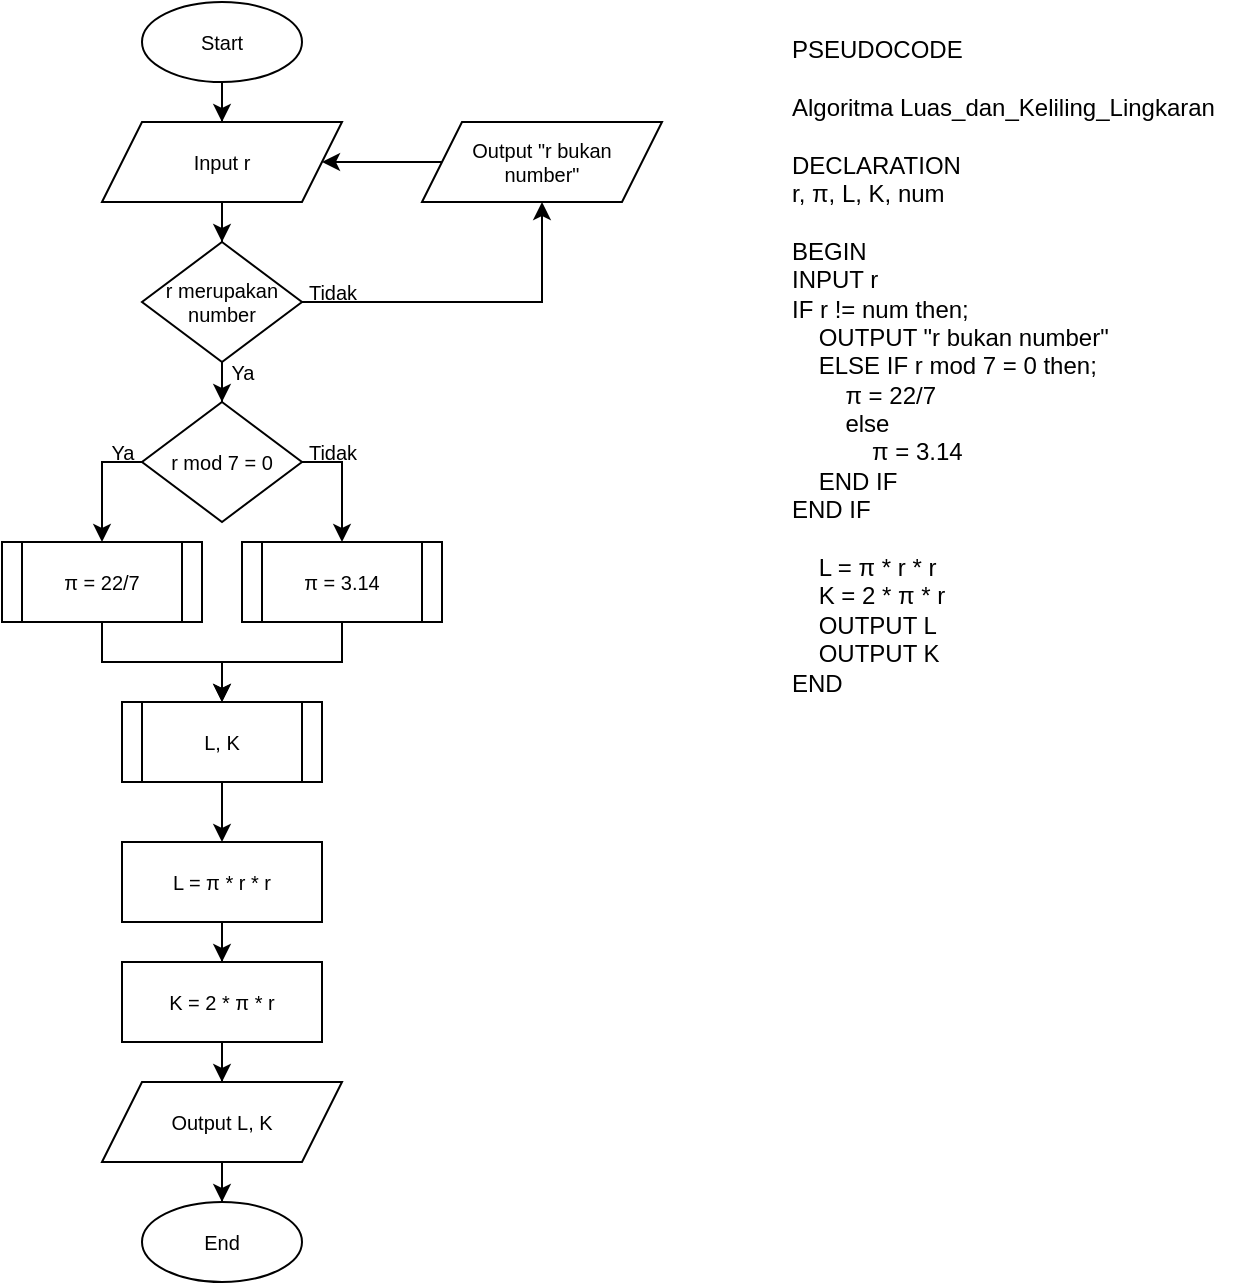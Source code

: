 <mxfile version="22.0.6" type="github" pages="2">
  <diagram name="Luas dan Keliling Lingkaran" id="As60NBWmITr6IcEahLj_">
    <mxGraphModel dx="733" dy="365" grid="1" gridSize="10" guides="1" tooltips="1" connect="1" arrows="1" fold="1" page="1" pageScale="1" pageWidth="850" pageHeight="1100" math="0" shadow="0">
      <root>
        <mxCell id="0" />
        <mxCell id="1" parent="0" />
        <mxCell id="t3VwvEb-FSoNEl8GtmgG-22" style="edgeStyle=orthogonalEdgeStyle;rounded=0;orthogonalLoop=1;jettySize=auto;html=1;entryX=0.5;entryY=0;entryDx=0;entryDy=0;fontSize=10;" edge="1" parent="1" source="t3VwvEb-FSoNEl8GtmgG-6" target="t3VwvEb-FSoNEl8GtmgG-13">
          <mxGeometry relative="1" as="geometry" />
        </mxCell>
        <mxCell id="t3VwvEb-FSoNEl8GtmgG-6" value="Start" style="ellipse;whiteSpace=wrap;html=1;fontSize=10;" vertex="1" parent="1">
          <mxGeometry x="80" y="10" width="80" height="40" as="geometry" />
        </mxCell>
        <mxCell id="t3VwvEb-FSoNEl8GtmgG-24" style="edgeStyle=orthogonalEdgeStyle;rounded=0;orthogonalLoop=1;jettySize=auto;html=1;entryX=0.5;entryY=0;entryDx=0;entryDy=0;fontSize=10;" edge="1" parent="1" source="t3VwvEb-FSoNEl8GtmgG-8" target="t3VwvEb-FSoNEl8GtmgG-14">
          <mxGeometry relative="1" as="geometry" />
        </mxCell>
        <mxCell id="t3VwvEb-FSoNEl8GtmgG-39" style="edgeStyle=orthogonalEdgeStyle;rounded=0;orthogonalLoop=1;jettySize=auto;html=1;entryX=0.5;entryY=1;entryDx=0;entryDy=0;" edge="1" parent="1" source="t3VwvEb-FSoNEl8GtmgG-8" target="t3VwvEb-FSoNEl8GtmgG-37">
          <mxGeometry relative="1" as="geometry" />
        </mxCell>
        <mxCell id="t3VwvEb-FSoNEl8GtmgG-8" value="r merupakan number" style="rhombus;whiteSpace=wrap;html=1;fontSize=10;" vertex="1" parent="1">
          <mxGeometry x="80" y="130" width="80" height="60" as="geometry" />
        </mxCell>
        <mxCell id="t3VwvEb-FSoNEl8GtmgG-32" style="edgeStyle=orthogonalEdgeStyle;rounded=0;orthogonalLoop=1;jettySize=auto;html=1;entryX=0.5;entryY=0;entryDx=0;entryDy=0;fontSize=10;" edge="1" parent="1" source="t3VwvEb-FSoNEl8GtmgG-9" target="t3VwvEb-FSoNEl8GtmgG-31">
          <mxGeometry relative="1" as="geometry" />
        </mxCell>
        <mxCell id="t3VwvEb-FSoNEl8GtmgG-9" value="π = 22/7" style="shape=process;whiteSpace=wrap;html=1;backgroundOutline=1;fontSize=10;" vertex="1" parent="1">
          <mxGeometry x="10" y="280" width="100" height="40" as="geometry" />
        </mxCell>
        <mxCell id="t3VwvEb-FSoNEl8GtmgG-28" style="edgeStyle=orthogonalEdgeStyle;rounded=0;orthogonalLoop=1;jettySize=auto;html=1;entryX=0.5;entryY=0;entryDx=0;entryDy=0;fontSize=10;" edge="1" parent="1" source="t3VwvEb-FSoNEl8GtmgG-10" target="t3VwvEb-FSoNEl8GtmgG-11">
          <mxGeometry relative="1" as="geometry" />
        </mxCell>
        <mxCell id="t3VwvEb-FSoNEl8GtmgG-10" value="L =&amp;nbsp;π * r * r" style="rounded=0;whiteSpace=wrap;html=1;fontSize=10;" vertex="1" parent="1">
          <mxGeometry x="70" y="430" width="100" height="40" as="geometry" />
        </mxCell>
        <mxCell id="t3VwvEb-FSoNEl8GtmgG-29" style="edgeStyle=orthogonalEdgeStyle;rounded=0;orthogonalLoop=1;jettySize=auto;html=1;entryX=0.5;entryY=0;entryDx=0;entryDy=0;fontSize=10;" edge="1" parent="1" source="t3VwvEb-FSoNEl8GtmgG-11" target="t3VwvEb-FSoNEl8GtmgG-12">
          <mxGeometry relative="1" as="geometry" />
        </mxCell>
        <mxCell id="t3VwvEb-FSoNEl8GtmgG-11" value="K = 2 *&amp;nbsp;π * r" style="rounded=0;whiteSpace=wrap;html=1;fontSize=10;" vertex="1" parent="1">
          <mxGeometry x="70" y="490" width="100" height="40" as="geometry" />
        </mxCell>
        <mxCell id="t3VwvEb-FSoNEl8GtmgG-30" style="edgeStyle=orthogonalEdgeStyle;rounded=0;orthogonalLoop=1;jettySize=auto;html=1;entryX=0.5;entryY=0;entryDx=0;entryDy=0;fontSize=10;" edge="1" parent="1" source="t3VwvEb-FSoNEl8GtmgG-12" target="t3VwvEb-FSoNEl8GtmgG-21">
          <mxGeometry relative="1" as="geometry" />
        </mxCell>
        <mxCell id="t3VwvEb-FSoNEl8GtmgG-12" value="Output L, K" style="shape=parallelogram;perimeter=parallelogramPerimeter;whiteSpace=wrap;html=1;fixedSize=1;fontSize=10;" vertex="1" parent="1">
          <mxGeometry x="60" y="550" width="120" height="40" as="geometry" />
        </mxCell>
        <mxCell id="t3VwvEb-FSoNEl8GtmgG-23" style="edgeStyle=orthogonalEdgeStyle;rounded=0;orthogonalLoop=1;jettySize=auto;html=1;entryX=0.5;entryY=0;entryDx=0;entryDy=0;fontSize=10;" edge="1" parent="1" source="t3VwvEb-FSoNEl8GtmgG-13" target="t3VwvEb-FSoNEl8GtmgG-8">
          <mxGeometry relative="1" as="geometry" />
        </mxCell>
        <mxCell id="t3VwvEb-FSoNEl8GtmgG-13" value="Input r" style="shape=parallelogram;perimeter=parallelogramPerimeter;whiteSpace=wrap;html=1;fixedSize=1;fontSize=10;" vertex="1" parent="1">
          <mxGeometry x="60" y="70" width="120" height="40" as="geometry" />
        </mxCell>
        <mxCell id="t3VwvEb-FSoNEl8GtmgG-16" style="edgeStyle=orthogonalEdgeStyle;rounded=0;orthogonalLoop=1;jettySize=auto;html=1;exitX=1;exitY=0.5;exitDx=0;exitDy=0;entryX=0.5;entryY=0;entryDx=0;entryDy=0;fontSize=10;" edge="1" parent="1" source="t3VwvEb-FSoNEl8GtmgG-14" target="t3VwvEb-FSoNEl8GtmgG-15">
          <mxGeometry relative="1" as="geometry" />
        </mxCell>
        <mxCell id="t3VwvEb-FSoNEl8GtmgG-17" style="edgeStyle=orthogonalEdgeStyle;rounded=0;orthogonalLoop=1;jettySize=auto;html=1;exitX=0;exitY=0.5;exitDx=0;exitDy=0;entryX=0.5;entryY=0;entryDx=0;entryDy=0;fontSize=10;" edge="1" parent="1" source="t3VwvEb-FSoNEl8GtmgG-14" target="t3VwvEb-FSoNEl8GtmgG-9">
          <mxGeometry relative="1" as="geometry" />
        </mxCell>
        <mxCell id="t3VwvEb-FSoNEl8GtmgG-14" value="r mod 7 = 0" style="rhombus;whiteSpace=wrap;html=1;fontSize=10;" vertex="1" parent="1">
          <mxGeometry x="80" y="210" width="80" height="60" as="geometry" />
        </mxCell>
        <mxCell id="t3VwvEb-FSoNEl8GtmgG-33" style="edgeStyle=orthogonalEdgeStyle;rounded=0;orthogonalLoop=1;jettySize=auto;html=1;entryX=0.5;entryY=0;entryDx=0;entryDy=0;fontSize=10;" edge="1" parent="1" source="t3VwvEb-FSoNEl8GtmgG-15" target="t3VwvEb-FSoNEl8GtmgG-31">
          <mxGeometry relative="1" as="geometry" />
        </mxCell>
        <mxCell id="t3VwvEb-FSoNEl8GtmgG-15" value="π = 3.14" style="shape=process;whiteSpace=wrap;html=1;backgroundOutline=1;fontSize=10;" vertex="1" parent="1">
          <mxGeometry x="130" y="280" width="100" height="40" as="geometry" />
        </mxCell>
        <mxCell id="t3VwvEb-FSoNEl8GtmgG-21" value="End" style="ellipse;whiteSpace=wrap;html=1;fontSize=10;" vertex="1" parent="1">
          <mxGeometry x="80" y="610" width="80" height="40" as="geometry" />
        </mxCell>
        <mxCell id="t3VwvEb-FSoNEl8GtmgG-34" style="edgeStyle=orthogonalEdgeStyle;rounded=0;orthogonalLoop=1;jettySize=auto;html=1;entryX=0.5;entryY=0;entryDx=0;entryDy=0;fontSize=10;" edge="1" parent="1" source="t3VwvEb-FSoNEl8GtmgG-31" target="t3VwvEb-FSoNEl8GtmgG-10">
          <mxGeometry relative="1" as="geometry" />
        </mxCell>
        <mxCell id="t3VwvEb-FSoNEl8GtmgG-31" value="L, K" style="shape=process;whiteSpace=wrap;html=1;backgroundOutline=1;fontSize=10;" vertex="1" parent="1">
          <mxGeometry x="70" y="360" width="100" height="40" as="geometry" />
        </mxCell>
        <mxCell id="t3VwvEb-FSoNEl8GtmgG-35" value="Ya" style="text;html=1;align=center;verticalAlign=middle;resizable=0;points=[];autosize=1;strokeColor=none;fillColor=none;fontSize=10;" vertex="1" parent="1">
          <mxGeometry x="110" y="180" width="40" height="30" as="geometry" />
        </mxCell>
        <mxCell id="t3VwvEb-FSoNEl8GtmgG-36" value="Tidak" style="text;html=1;align=center;verticalAlign=middle;resizable=0;points=[];autosize=1;strokeColor=none;fillColor=none;fontSize=10;" vertex="1" parent="1">
          <mxGeometry x="150" y="140" width="50" height="30" as="geometry" />
        </mxCell>
        <mxCell id="t3VwvEb-FSoNEl8GtmgG-40" style="edgeStyle=orthogonalEdgeStyle;rounded=0;orthogonalLoop=1;jettySize=auto;html=1;entryX=1;entryY=0.5;entryDx=0;entryDy=0;" edge="1" parent="1" source="t3VwvEb-FSoNEl8GtmgG-37" target="t3VwvEb-FSoNEl8GtmgG-13">
          <mxGeometry relative="1" as="geometry" />
        </mxCell>
        <mxCell id="t3VwvEb-FSoNEl8GtmgG-37" value="Output &quot;r bukan&lt;br&gt;number&quot;" style="shape=parallelogram;perimeter=parallelogramPerimeter;whiteSpace=wrap;html=1;fixedSize=1;fontSize=10;" vertex="1" parent="1">
          <mxGeometry x="220" y="70" width="120" height="40" as="geometry" />
        </mxCell>
        <mxCell id="t3VwvEb-FSoNEl8GtmgG-41" value="Ya" style="text;html=1;align=center;verticalAlign=middle;resizable=0;points=[];autosize=1;strokeColor=none;fillColor=none;fontSize=10;" vertex="1" parent="1">
          <mxGeometry x="50" y="220" width="40" height="30" as="geometry" />
        </mxCell>
        <mxCell id="t3VwvEb-FSoNEl8GtmgG-42" value="Tidak" style="text;html=1;align=center;verticalAlign=middle;resizable=0;points=[];autosize=1;strokeColor=none;fillColor=none;fontSize=10;" vertex="1" parent="1">
          <mxGeometry x="150" y="220" width="50" height="30" as="geometry" />
        </mxCell>
        <mxCell id="t3VwvEb-FSoNEl8GtmgG-43" value="PSEUDOCODE&lt;br&gt;&lt;br&gt;&lt;div&gt;Algoritma Luas_dan_Keliling_Lingkaran&lt;/div&gt;&lt;div&gt;&lt;br&gt;&lt;/div&gt;&lt;div&gt;DECLARATION&lt;/div&gt;&lt;div&gt;r, π, L, K, num&lt;/div&gt;&lt;div&gt;&lt;br&gt;&lt;/div&gt;&lt;div&gt;BEGIN&lt;/div&gt;&lt;div&gt;INPUT r&lt;span style=&quot;&quot;&gt;&lt;/span&gt;&lt;/div&gt;&lt;div&gt;IF r != num then;&lt;/div&gt;&lt;div&gt;&lt;span style=&quot;&quot;&gt;&lt;span style=&quot;&quot;&gt;&lt;span style=&quot;white-space: pre;&quot;&gt;&amp;nbsp;&amp;nbsp;&amp;nbsp;&amp;nbsp;&lt;/span&gt;&lt;/span&gt;OUTPUT &quot;r bukan number&quot;&lt;/span&gt;&lt;/div&gt;&lt;div&gt;&lt;span style=&quot;&quot;&gt;&lt;span style=&quot;&quot;&gt;&lt;span style=&quot;white-space: pre;&quot;&gt;&amp;nbsp;&amp;nbsp;&amp;nbsp;&amp;nbsp;&lt;/span&gt;&lt;/span&gt;ELSE IF r mod 7 = 0 then;&lt;/span&gt;&lt;/div&gt;&lt;div&gt;&lt;span style=&quot;&quot;&gt;&lt;span style=&quot;&quot;&gt;&lt;span style=&quot;white-space: pre;&quot;&gt;&amp;nbsp;&amp;nbsp;&amp;nbsp;&amp;nbsp;&lt;/span&gt;&lt;span style=&quot;white-space: pre;&quot;&gt;&amp;nbsp;&amp;nbsp;&amp;nbsp;&amp;nbsp;&lt;/span&gt;&lt;/span&gt;π = 22/7&lt;/span&gt;&lt;/div&gt;&lt;div&gt;&lt;span style=&quot;&quot;&gt;&lt;span style=&quot;&quot;&gt;&lt;span style=&quot;white-space: pre;&quot;&gt;&amp;nbsp;&amp;nbsp;&amp;nbsp;&amp;nbsp;&lt;/span&gt;&lt;span style=&quot;white-space: pre;&quot;&gt;&amp;nbsp;&amp;nbsp;&amp;nbsp;&amp;nbsp;&lt;/span&gt;&lt;/span&gt;else&lt;/span&gt;&lt;/div&gt;&lt;div&gt;&lt;span style=&quot;&quot;&gt;&lt;span style=&quot;&quot;&gt;&lt;span style=&quot;white-space: pre;&quot;&gt;&amp;nbsp;&amp;nbsp;&amp;nbsp;&amp;nbsp;&lt;/span&gt;&lt;span style=&quot;white-space: pre;&quot;&gt;&amp;nbsp;&amp;nbsp;&amp;nbsp;&amp;nbsp;&lt;/span&gt;&lt;span style=&quot;white-space: pre;&quot;&gt;&amp;nbsp;&amp;nbsp;&amp;nbsp;&amp;nbsp;&lt;/span&gt;&lt;/span&gt;π = 3.14&lt;/span&gt;&lt;/div&gt;&lt;div&gt;&lt;span style=&quot;&quot;&gt;&lt;span style=&quot;&quot;&gt;&lt;span style=&quot;white-space: pre;&quot;&gt;&amp;nbsp;&amp;nbsp;&amp;nbsp;&amp;nbsp;&lt;/span&gt;&lt;/span&gt;END IF&lt;/span&gt;&lt;/div&gt;&lt;div&gt;END IF&lt;/div&gt;&lt;div&gt;&lt;br&gt;&lt;/div&gt;&lt;div&gt;&lt;span style=&quot;&quot;&gt;&lt;span style=&quot;&quot;&gt;&lt;span style=&quot;white-space: pre;&quot;&gt;&amp;nbsp;&amp;nbsp;&amp;nbsp;&amp;nbsp;&lt;/span&gt;&lt;/span&gt;L = π * r * r&lt;/span&gt;&lt;/div&gt;&lt;div&gt;&lt;span style=&quot;&quot;&gt;&lt;span style=&quot;&quot;&gt;&lt;span style=&quot;white-space: pre;&quot;&gt;&amp;nbsp;&amp;nbsp;&amp;nbsp;&amp;nbsp;&lt;/span&gt;&lt;/span&gt;K = 2 * π * r&lt;/span&gt;&lt;/div&gt;&lt;div&gt;&lt;span style=&quot;&quot;&gt;&lt;span style=&quot;&quot;&gt;&lt;span style=&quot;white-space: pre;&quot;&gt;&amp;nbsp;&amp;nbsp;&amp;nbsp;&amp;nbsp;&lt;/span&gt;&lt;/span&gt;OUTPUT L&lt;/span&gt;&lt;/div&gt;&lt;div&gt;&lt;span style=&quot;&quot;&gt;&lt;span style=&quot;&quot;&gt;&lt;span style=&quot;white-space: pre;&quot;&gt;&amp;nbsp;&amp;nbsp;&amp;nbsp;&amp;nbsp;&lt;/span&gt;&lt;/span&gt;OUTPUT K&lt;/span&gt;&lt;/div&gt;&lt;div&gt;END&lt;/div&gt;" style="text;html=1;align=left;verticalAlign=top;resizable=0;points=[];autosize=1;strokeColor=none;fillColor=none;" vertex="1" parent="1">
          <mxGeometry x="403" y="20" width="230" height="340" as="geometry" />
        </mxCell>
      </root>
    </mxGraphModel>
  </diagram>
  <diagram id="wqfmr4jOKLkk4H2hwCI8" name="Luas Permukaan Dadu">
    <mxGraphModel dx="1035" dy="515" grid="1" gridSize="10" guides="1" tooltips="1" connect="1" arrows="1" fold="1" page="1" pageScale="1" pageWidth="850" pageHeight="1100" math="0" shadow="0">
      <root>
        <mxCell id="0" />
        <mxCell id="1" parent="0" />
        <mxCell id="BpDKCNNtxmS4av3gsoay-1" style="edgeStyle=orthogonalEdgeStyle;rounded=0;orthogonalLoop=1;jettySize=auto;html=1;entryX=0.5;entryY=0;entryDx=0;entryDy=0;fontSize=10;" edge="1" parent="1" source="BpDKCNNtxmS4av3gsoay-2" target="BpDKCNNtxmS4av3gsoay-6">
          <mxGeometry relative="1" as="geometry" />
        </mxCell>
        <mxCell id="BpDKCNNtxmS4av3gsoay-2" value="Start" style="ellipse;whiteSpace=wrap;html=1;fontSize=10;" vertex="1" parent="1">
          <mxGeometry x="80" y="10" width="80" height="40" as="geometry" />
        </mxCell>
        <mxCell id="BpDKCNNtxmS4av3gsoay-3" style="edgeStyle=orthogonalEdgeStyle;rounded=0;orthogonalLoop=1;jettySize=auto;html=1;entryX=0.5;entryY=1;entryDx=0;entryDy=0;" edge="1" parent="1" source="BpDKCNNtxmS4av3gsoay-4" target="BpDKCNNtxmS4av3gsoay-9">
          <mxGeometry relative="1" as="geometry" />
        </mxCell>
        <mxCell id="Ms2kodBLVWQleoR4uPTW-5" style="edgeStyle=orthogonalEdgeStyle;rounded=0;orthogonalLoop=1;jettySize=auto;html=1;entryX=0.5;entryY=0;entryDx=0;entryDy=0;" edge="1" parent="1" source="BpDKCNNtxmS4av3gsoay-4" target="Ms2kodBLVWQleoR4uPTW-4">
          <mxGeometry relative="1" as="geometry" />
        </mxCell>
        <mxCell id="BpDKCNNtxmS4av3gsoay-4" value="s merupakan number" style="rhombus;whiteSpace=wrap;html=1;fontSize=10;" vertex="1" parent="1">
          <mxGeometry x="80" y="130" width="80" height="60" as="geometry" />
        </mxCell>
        <mxCell id="BpDKCNNtxmS4av3gsoay-5" style="edgeStyle=orthogonalEdgeStyle;rounded=0;orthogonalLoop=1;jettySize=auto;html=1;entryX=0.5;entryY=0;entryDx=0;entryDy=0;fontSize=10;" edge="1" parent="1" source="BpDKCNNtxmS4av3gsoay-6" target="BpDKCNNtxmS4av3gsoay-4">
          <mxGeometry relative="1" as="geometry" />
        </mxCell>
        <mxCell id="BpDKCNNtxmS4av3gsoay-6" value="Input s" style="shape=parallelogram;perimeter=parallelogramPerimeter;whiteSpace=wrap;html=1;fixedSize=1;fontSize=10;" vertex="1" parent="1">
          <mxGeometry x="60" y="70" width="120" height="40" as="geometry" />
        </mxCell>
        <mxCell id="BpDKCNNtxmS4av3gsoay-7" value="Tidak" style="text;html=1;align=center;verticalAlign=middle;resizable=0;points=[];autosize=1;strokeColor=none;fillColor=none;fontSize=10;" vertex="1" parent="1">
          <mxGeometry x="150" y="140" width="50" height="30" as="geometry" />
        </mxCell>
        <mxCell id="BpDKCNNtxmS4av3gsoay-8" style="edgeStyle=orthogonalEdgeStyle;rounded=0;orthogonalLoop=1;jettySize=auto;html=1;entryX=1;entryY=0.5;entryDx=0;entryDy=0;" edge="1" parent="1" source="BpDKCNNtxmS4av3gsoay-9" target="BpDKCNNtxmS4av3gsoay-6">
          <mxGeometry relative="1" as="geometry" />
        </mxCell>
        <mxCell id="BpDKCNNtxmS4av3gsoay-9" value="Output &quot;s bukan&lt;br&gt;number&quot;" style="shape=parallelogram;perimeter=parallelogramPerimeter;whiteSpace=wrap;html=1;fixedSize=1;fontSize=10;" vertex="1" parent="1">
          <mxGeometry x="220" y="70" width="120" height="40" as="geometry" />
        </mxCell>
        <mxCell id="Ms2kodBLVWQleoR4uPTW-7" style="edgeStyle=orthogonalEdgeStyle;rounded=0;orthogonalLoop=1;jettySize=auto;html=1;entryX=0.5;entryY=0;entryDx=0;entryDy=0;" edge="1" parent="1" source="Ms2kodBLVWQleoR4uPTW-1" target="Ms2kodBLVWQleoR4uPTW-2">
          <mxGeometry relative="1" as="geometry" />
        </mxCell>
        <mxCell id="Ms2kodBLVWQleoR4uPTW-1" value="LP = 6 * s * s" style="rounded=0;whiteSpace=wrap;html=1;fontSize=10;" vertex="1" parent="1">
          <mxGeometry x="70" y="280" width="100" height="40" as="geometry" />
        </mxCell>
        <mxCell id="Ms2kodBLVWQleoR4uPTW-8" style="edgeStyle=orthogonalEdgeStyle;rounded=0;orthogonalLoop=1;jettySize=auto;html=1;entryX=0.5;entryY=0;entryDx=0;entryDy=0;" edge="1" parent="1" source="Ms2kodBLVWQleoR4uPTW-2" target="Ms2kodBLVWQleoR4uPTW-3">
          <mxGeometry relative="1" as="geometry" />
        </mxCell>
        <mxCell id="Ms2kodBLVWQleoR4uPTW-2" value="Output LP" style="shape=parallelogram;perimeter=parallelogramPerimeter;whiteSpace=wrap;html=1;fixedSize=1;fontSize=10;" vertex="1" parent="1">
          <mxGeometry x="60" y="350" width="120" height="40" as="geometry" />
        </mxCell>
        <mxCell id="Ms2kodBLVWQleoR4uPTW-3" value="End" style="ellipse;whiteSpace=wrap;html=1;fontSize=10;" vertex="1" parent="1">
          <mxGeometry x="80" y="410" width="80" height="40" as="geometry" />
        </mxCell>
        <mxCell id="Ms2kodBLVWQleoR4uPTW-6" style="edgeStyle=orthogonalEdgeStyle;rounded=0;orthogonalLoop=1;jettySize=auto;html=1;entryX=0.5;entryY=0;entryDx=0;entryDy=0;" edge="1" parent="1" source="Ms2kodBLVWQleoR4uPTW-4" target="Ms2kodBLVWQleoR4uPTW-1">
          <mxGeometry relative="1" as="geometry" />
        </mxCell>
        <mxCell id="Ms2kodBLVWQleoR4uPTW-4" value="LP" style="shape=process;whiteSpace=wrap;html=1;backgroundOutline=1;fontSize=10;" vertex="1" parent="1">
          <mxGeometry x="70" y="210" width="100" height="40" as="geometry" />
        </mxCell>
        <mxCell id="Ms2kodBLVWQleoR4uPTW-9" value="Ya" style="text;html=1;align=center;verticalAlign=middle;resizable=0;points=[];autosize=1;strokeColor=none;fillColor=none;fontSize=10;" vertex="1" parent="1">
          <mxGeometry x="110" y="180" width="40" height="30" as="geometry" />
        </mxCell>
        <mxCell id="Ms2kodBLVWQleoR4uPTW-10" value="PSEUDOCODE&lt;br&gt;&lt;div&gt;Algoritma Luas_Permukaan_Dadu&lt;/div&gt;&lt;div&gt;&lt;br&gt;&lt;/div&gt;&lt;div&gt;DECLARATION&lt;/div&gt;&lt;div&gt;s, LP, num&lt;/div&gt;&lt;div&gt;&lt;br&gt;&lt;/div&gt;&lt;div&gt;BEGIN&lt;/div&gt;&lt;div&gt;INPUT s&lt;span style=&quot;&quot;&gt;&lt;/span&gt;&lt;/div&gt;&lt;div&gt;IF r != num then;&lt;/div&gt;&lt;div&gt;&lt;span style=&quot;&quot;&gt;&lt;span style=&quot;&quot;&gt;&lt;span style=&quot;white-space: pre;&quot;&gt;&amp;nbsp;&amp;nbsp;&amp;nbsp;&amp;nbsp;&lt;/span&gt;&lt;/span&gt;OUTPUT &quot;r bukan number&quot;&lt;/span&gt;&lt;/div&gt;&lt;div&gt;&lt;span style=&quot;&quot;&gt;&lt;span style=&quot;&quot;&gt;&lt;span style=&quot;white-space: pre;&quot;&gt;&amp;nbsp;&amp;nbsp;&amp;nbsp;&amp;nbsp;&lt;/span&gt;&lt;/span&gt;else&lt;/span&gt;&lt;/div&gt;&lt;div&gt;&lt;span style=&quot;&quot;&gt;&lt;span style=&quot;&quot;&gt;&lt;span style=&quot;white-space: pre;&quot;&gt;&amp;nbsp;&amp;nbsp;&amp;nbsp;&amp;nbsp;&lt;/span&gt;&lt;span style=&quot;white-space: pre;&quot;&gt;&amp;nbsp;&amp;nbsp;&amp;nbsp;&amp;nbsp;&lt;/span&gt;&lt;/span&gt;LP = 6 * s * s&lt;/span&gt;&lt;/div&gt;&lt;div&gt;END IF&lt;/div&gt;&lt;div&gt;&lt;span style=&quot;&quot;&gt;&lt;span style=&quot;&quot;&gt;&lt;span style=&quot;white-space: pre;&quot;&gt;&amp;nbsp;&amp;nbsp;&amp;nbsp;&amp;nbsp;&lt;/span&gt;&lt;/span&gt;OUTPUT LP&lt;/span&gt;&lt;/div&gt;&lt;div&gt;END&lt;/div&gt;" style="text;html=1;align=left;verticalAlign=top;resizable=0;points=[];autosize=1;strokeColor=none;fillColor=none;" vertex="1" parent="1">
          <mxGeometry x="395" y="48" width="210" height="230" as="geometry" />
        </mxCell>
      </root>
    </mxGraphModel>
  </diagram>
</mxfile>
